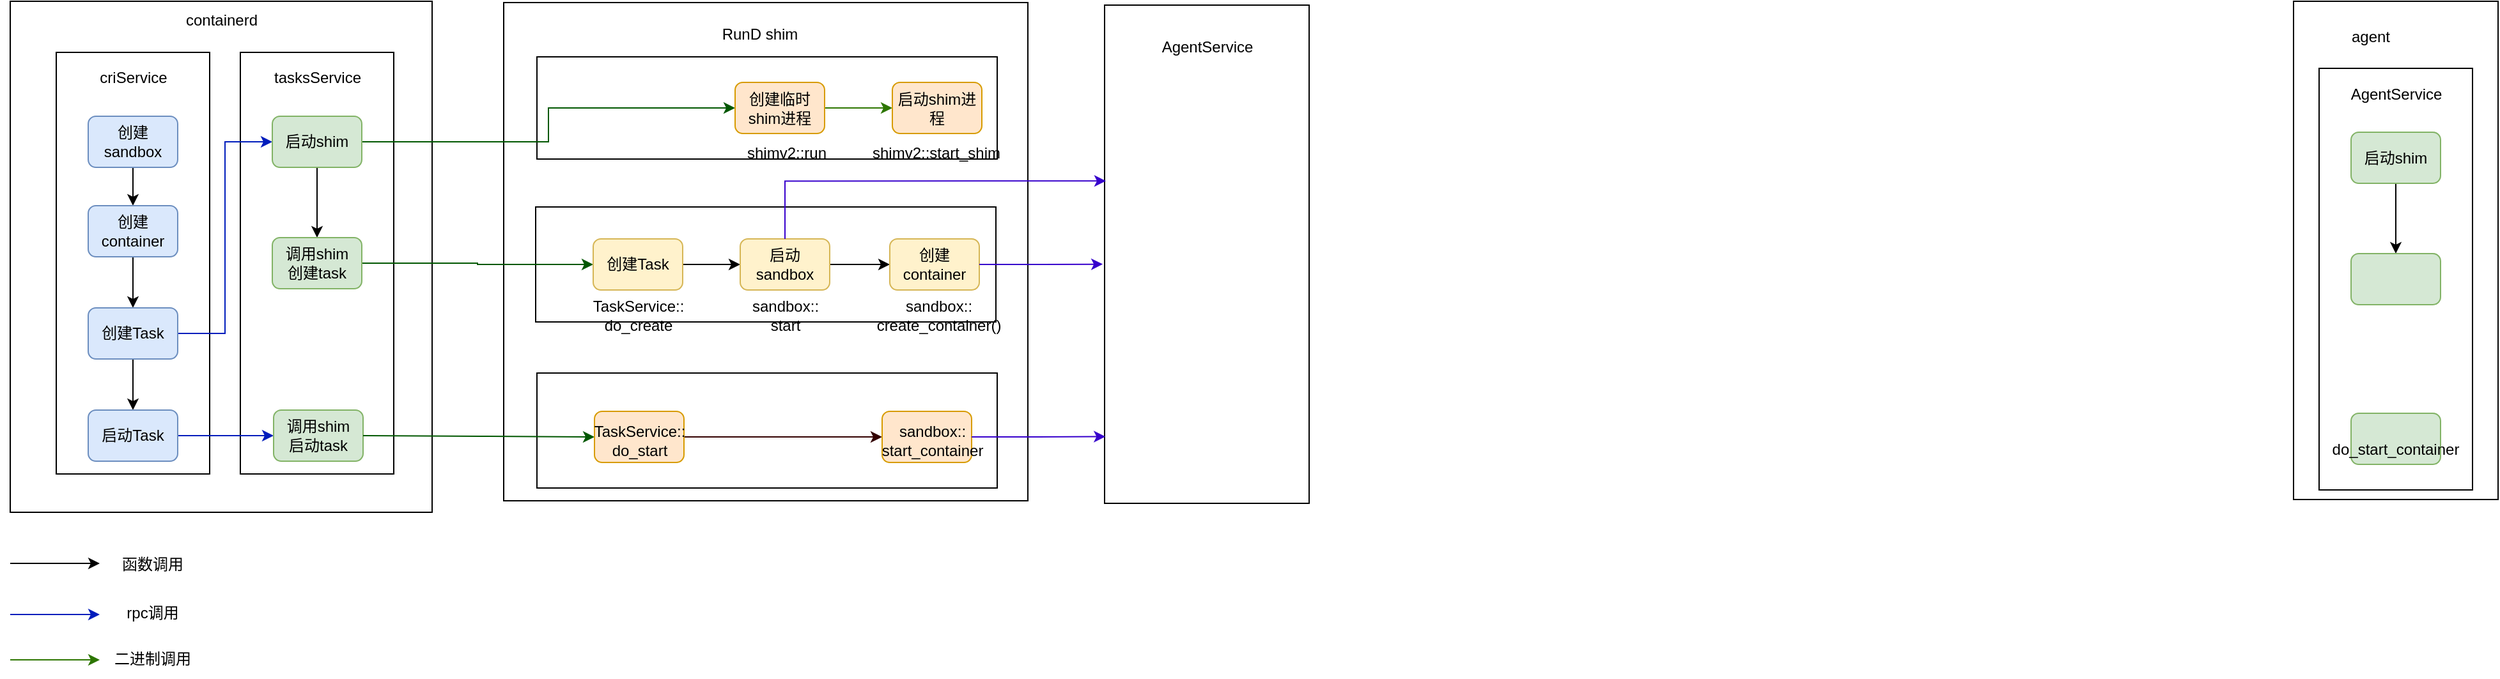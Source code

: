 <mxfile version="24.7.6">
  <diagram name="第 1 页" id="LhU_5w7jMdHVjknMKNqU">
    <mxGraphModel dx="1120" dy="746" grid="1" gridSize="10" guides="1" tooltips="1" connect="1" arrows="1" fold="1" page="1" pageScale="1" pageWidth="827" pageHeight="1169" math="0" shadow="0">
      <root>
        <mxCell id="0" />
        <mxCell id="1" parent="0" />
        <mxCell id="KmjipeR5iiQRehFi-2iJ-23" value="" style="rounded=0;whiteSpace=wrap;html=1;" parent="1" vertex="1">
          <mxGeometry x="500" y="71" width="410" height="390" as="geometry" />
        </mxCell>
        <mxCell id="KmjipeR5iiQRehFi-2iJ-44" value="" style="rounded=0;whiteSpace=wrap;html=1;" parent="1" vertex="1">
          <mxGeometry x="525" y="231" width="360" height="90" as="geometry" />
        </mxCell>
        <mxCell id="KmjipeR5iiQRehFi-2iJ-43" value="" style="rounded=0;whiteSpace=wrap;html=1;" parent="1" vertex="1">
          <mxGeometry x="526" y="113.5" width="360" height="80" as="geometry" />
        </mxCell>
        <mxCell id="KmjipeR5iiQRehFi-2iJ-2" value="" style="rounded=0;whiteSpace=wrap;html=1;" parent="1" vertex="1">
          <mxGeometry x="114" y="70" width="330" height="400" as="geometry" />
        </mxCell>
        <mxCell id="KmjipeR5iiQRehFi-2iJ-3" value="" style="rounded=0;whiteSpace=wrap;html=1;" parent="1" vertex="1">
          <mxGeometry x="150" y="110" width="120" height="330" as="geometry" />
        </mxCell>
        <mxCell id="KmjipeR5iiQRehFi-2iJ-4" value="criService" style="text;html=1;align=center;verticalAlign=middle;resizable=0;points=[];autosize=1;" parent="1" vertex="1">
          <mxGeometry x="175" y="120" width="70" height="20" as="geometry" />
        </mxCell>
        <mxCell id="KmjipeR5iiQRehFi-2iJ-5" value="" style="rounded=0;whiteSpace=wrap;html=1;" parent="1" vertex="1">
          <mxGeometry x="294" y="110" width="120" height="330" as="geometry" />
        </mxCell>
        <mxCell id="KmjipeR5iiQRehFi-2iJ-6" value="tasksService" style="text;html=1;align=center;verticalAlign=middle;resizable=0;points=[];autosize=1;" parent="1" vertex="1">
          <mxGeometry x="314" y="120" width="80" height="20" as="geometry" />
        </mxCell>
        <mxCell id="KmjipeR5iiQRehFi-2iJ-16" style="edgeStyle=orthogonalEdgeStyle;rounded=0;orthogonalLoop=1;jettySize=auto;html=1;exitX=0.5;exitY=1;exitDx=0;exitDy=0;entryX=0.5;entryY=0;entryDx=0;entryDy=0;" parent="1" source="KmjipeR5iiQRehFi-2iJ-7" target="KmjipeR5iiQRehFi-2iJ-8" edge="1">
          <mxGeometry relative="1" as="geometry" />
        </mxCell>
        <mxCell id="KmjipeR5iiQRehFi-2iJ-7" value="创建sandbox" style="rounded=1;whiteSpace=wrap;html=1;fillColor=#dae8fc;strokeColor=#6c8ebf;" parent="1" vertex="1">
          <mxGeometry x="175" y="160" width="70" height="40" as="geometry" />
        </mxCell>
        <mxCell id="KmjipeR5iiQRehFi-2iJ-17" style="edgeStyle=orthogonalEdgeStyle;rounded=0;orthogonalLoop=1;jettySize=auto;html=1;exitX=0.5;exitY=1;exitDx=0;exitDy=0;" parent="1" source="KmjipeR5iiQRehFi-2iJ-8" target="KmjipeR5iiQRehFi-2iJ-9" edge="1">
          <mxGeometry relative="1" as="geometry" />
        </mxCell>
        <mxCell id="KmjipeR5iiQRehFi-2iJ-8" value="创建container" style="rounded=1;whiteSpace=wrap;html=1;fillColor=#dae8fc;strokeColor=#6c8ebf;" parent="1" vertex="1">
          <mxGeometry x="175" y="230" width="70" height="40" as="geometry" />
        </mxCell>
        <mxCell id="KmjipeR5iiQRehFi-2iJ-18" style="edgeStyle=orthogonalEdgeStyle;rounded=0;orthogonalLoop=1;jettySize=auto;html=1;exitX=0.5;exitY=1;exitDx=0;exitDy=0;entryX=0.5;entryY=0;entryDx=0;entryDy=0;" parent="1" source="KmjipeR5iiQRehFi-2iJ-9" target="KmjipeR5iiQRehFi-2iJ-10" edge="1">
          <mxGeometry relative="1" as="geometry" />
        </mxCell>
        <mxCell id="KmjipeR5iiQRehFi-2iJ-19" style="edgeStyle=orthogonalEdgeStyle;rounded=0;orthogonalLoop=1;jettySize=auto;html=1;exitX=1;exitY=0.5;exitDx=0;exitDy=0;entryX=0;entryY=0.5;entryDx=0;entryDy=0;strokeColor=#001DBC;fillColor=#0050ef;" parent="1" source="KmjipeR5iiQRehFi-2iJ-9" target="KmjipeR5iiQRehFi-2iJ-11" edge="1">
          <mxGeometry relative="1" as="geometry" />
        </mxCell>
        <mxCell id="KmjipeR5iiQRehFi-2iJ-9" value="创建Task" style="rounded=1;whiteSpace=wrap;html=1;fillColor=#dae8fc;strokeColor=#6c8ebf;" parent="1" vertex="1">
          <mxGeometry x="175" y="310" width="70" height="40" as="geometry" />
        </mxCell>
        <mxCell id="KmjipeR5iiQRehFi-2iJ-22" style="edgeStyle=orthogonalEdgeStyle;rounded=0;orthogonalLoop=1;jettySize=auto;html=1;exitX=1;exitY=0.5;exitDx=0;exitDy=0;entryX=0;entryY=0.5;entryDx=0;entryDy=0;strokeColor=#001DBC;fillColor=#0050ef;" parent="1" source="KmjipeR5iiQRehFi-2iJ-10" target="KmjipeR5iiQRehFi-2iJ-13" edge="1">
          <mxGeometry relative="1" as="geometry">
            <Array as="points">
              <mxPoint x="280" y="410" />
              <mxPoint x="280" y="410" />
            </Array>
          </mxGeometry>
        </mxCell>
        <mxCell id="KmjipeR5iiQRehFi-2iJ-10" value="启动Task" style="rounded=1;whiteSpace=wrap;html=1;fillColor=#dae8fc;strokeColor=#6c8ebf;" parent="1" vertex="1">
          <mxGeometry x="175" y="390" width="70" height="40" as="geometry" />
        </mxCell>
        <mxCell id="KmjipeR5iiQRehFi-2iJ-20" style="edgeStyle=orthogonalEdgeStyle;rounded=0;orthogonalLoop=1;jettySize=auto;html=1;exitX=0.5;exitY=1;exitDx=0;exitDy=0;entryX=0.5;entryY=0;entryDx=0;entryDy=0;" parent="1" source="KmjipeR5iiQRehFi-2iJ-11" target="KmjipeR5iiQRehFi-2iJ-12" edge="1">
          <mxGeometry relative="1" as="geometry" />
        </mxCell>
        <mxCell id="KmjipeR5iiQRehFi-2iJ-40" style="edgeStyle=orthogonalEdgeStyle;rounded=0;orthogonalLoop=1;jettySize=auto;html=1;exitX=1;exitY=0.5;exitDx=0;exitDy=0;fillColor=#008a00;strokeColor=#005700;" parent="1" source="KmjipeR5iiQRehFi-2iJ-11" target="KmjipeR5iiQRehFi-2iJ-25" edge="1">
          <mxGeometry relative="1" as="geometry" />
        </mxCell>
        <mxCell id="KmjipeR5iiQRehFi-2iJ-11" value="启动shim" style="rounded=1;whiteSpace=wrap;html=1;fillColor=#d5e8d4;strokeColor=#82b366;" parent="1" vertex="1">
          <mxGeometry x="319" y="160" width="70" height="40" as="geometry" />
        </mxCell>
        <mxCell id="KmjipeR5iiQRehFi-2iJ-45" style="edgeStyle=orthogonalEdgeStyle;rounded=0;orthogonalLoop=1;jettySize=auto;html=1;exitX=1;exitY=0.5;exitDx=0;exitDy=0;entryX=0;entryY=0.5;entryDx=0;entryDy=0;fillColor=#008a00;strokeColor=#005700;" parent="1" source="KmjipeR5iiQRehFi-2iJ-12" target="KmjipeR5iiQRehFi-2iJ-28" edge="1">
          <mxGeometry relative="1" as="geometry" />
        </mxCell>
        <mxCell id="KmjipeR5iiQRehFi-2iJ-12" value="调用shim&lt;br&gt;创建task" style="rounded=1;whiteSpace=wrap;html=1;fillColor=#d5e8d4;strokeColor=#82b366;" parent="1" vertex="1">
          <mxGeometry x="319" y="255" width="70" height="40" as="geometry" />
        </mxCell>
        <mxCell id="KmjipeR5iiQRehFi-2iJ-13" value="调用shim&lt;br&gt;启动task" style="rounded=1;whiteSpace=wrap;html=1;fillColor=#d5e8d4;strokeColor=#82b366;" parent="1" vertex="1">
          <mxGeometry x="320" y="390" width="70" height="40" as="geometry" />
        </mxCell>
        <mxCell id="KmjipeR5iiQRehFi-2iJ-14" value="containerd" style="text;html=1;align=center;verticalAlign=middle;resizable=0;points=[];autosize=1;strokeColor=none;fillColor=none;" parent="1" vertex="1">
          <mxGeometry x="239" y="70" width="80" height="30" as="geometry" />
        </mxCell>
        <mxCell id="KmjipeR5iiQRehFi-2iJ-24" value="RunD shim" style="text;html=1;align=center;verticalAlign=middle;resizable=0;points=[];autosize=1;strokeColor=none;fillColor=none;" parent="1" vertex="1">
          <mxGeometry x="660" y="81" width="80" height="30" as="geometry" />
        </mxCell>
        <mxCell id="KmjipeR5iiQRehFi-2iJ-41" style="edgeStyle=orthogonalEdgeStyle;rounded=0;orthogonalLoop=1;jettySize=auto;html=1;exitX=1;exitY=0.5;exitDx=0;exitDy=0;entryX=0;entryY=0.5;entryDx=0;entryDy=0;fillColor=#60a917;strokeColor=#2D7600;" parent="1" source="KmjipeR5iiQRehFi-2iJ-25" target="KmjipeR5iiQRehFi-2iJ-27" edge="1">
          <mxGeometry relative="1" as="geometry">
            <mxPoint x="676" y="153.5" as="targetPoint" />
          </mxGeometry>
        </mxCell>
        <mxCell id="KmjipeR5iiQRehFi-2iJ-25" value="创建临时shim进程" style="rounded=1;whiteSpace=wrap;html=1;fillColor=#ffe6cc;strokeColor=#d79b00;" parent="1" vertex="1">
          <mxGeometry x="681" y="133.5" width="70" height="40" as="geometry" />
        </mxCell>
        <mxCell id="KmjipeR5iiQRehFi-2iJ-27" value="启动shim进程" style="rounded=1;whiteSpace=wrap;html=1;fillColor=#ffe6cc;strokeColor=#d79b00;" parent="1" vertex="1">
          <mxGeometry x="804" y="133.5" width="70" height="40" as="geometry" />
        </mxCell>
        <mxCell id="KmjipeR5iiQRehFi-2iJ-46" style="edgeStyle=orthogonalEdgeStyle;rounded=0;orthogonalLoop=1;jettySize=auto;html=1;exitX=1;exitY=0.5;exitDx=0;exitDy=0;entryX=0;entryY=0.5;entryDx=0;entryDy=0;" parent="1" source="KmjipeR5iiQRehFi-2iJ-28" target="KmjipeR5iiQRehFi-2iJ-33" edge="1">
          <mxGeometry relative="1" as="geometry" />
        </mxCell>
        <mxCell id="KmjipeR5iiQRehFi-2iJ-28" value="创建Task" style="rounded=1;whiteSpace=wrap;html=1;fillColor=#fff2cc;strokeColor=#d6b656;" parent="1" vertex="1">
          <mxGeometry x="570" y="256" width="70" height="40" as="geometry" />
        </mxCell>
        <mxCell id="KmjipeR5iiQRehFi-2iJ-47" style="edgeStyle=orthogonalEdgeStyle;rounded=0;orthogonalLoop=1;jettySize=auto;html=1;exitX=1;exitY=0.5;exitDx=0;exitDy=0;" parent="1" source="KmjipeR5iiQRehFi-2iJ-33" target="KmjipeR5iiQRehFi-2iJ-34" edge="1">
          <mxGeometry relative="1" as="geometry" />
        </mxCell>
        <mxCell id="KmjipeR5iiQRehFi-2iJ-33" value="启动sandbox" style="rounded=1;whiteSpace=wrap;html=1;fillColor=#fff2cc;strokeColor=#d6b656;" parent="1" vertex="1">
          <mxGeometry x="685" y="256" width="70" height="40" as="geometry" />
        </mxCell>
        <mxCell id="KmjipeR5iiQRehFi-2iJ-34" value="创建container" style="rounded=1;whiteSpace=wrap;html=1;fillColor=#fff2cc;strokeColor=#d6b656;" parent="1" vertex="1">
          <mxGeometry x="802" y="256" width="70" height="40" as="geometry" />
        </mxCell>
        <mxCell id="Ce19-M33MyNlMO0xDM5_-1" value="" style="endArrow=classic;html=1;rounded=0;" edge="1" parent="1">
          <mxGeometry width="50" height="50" relative="1" as="geometry">
            <mxPoint x="114" y="510" as="sourcePoint" />
            <mxPoint x="184" y="510" as="targetPoint" />
          </mxGeometry>
        </mxCell>
        <mxCell id="Ce19-M33MyNlMO0xDM5_-2" value="函数调用" style="text;html=1;align=center;verticalAlign=middle;resizable=0;points=[];autosize=1;strokeColor=none;fillColor=none;" vertex="1" parent="1">
          <mxGeometry x="190" y="496" width="70" height="30" as="geometry" />
        </mxCell>
        <mxCell id="Ce19-M33MyNlMO0xDM5_-3" value="" style="endArrow=classic;html=1;rounded=0;fillColor=#0050ef;strokeColor=#001DBC;" edge="1" parent="1">
          <mxGeometry width="50" height="50" relative="1" as="geometry">
            <mxPoint x="114" y="550" as="sourcePoint" />
            <mxPoint x="184" y="550" as="targetPoint" />
          </mxGeometry>
        </mxCell>
        <mxCell id="Ce19-M33MyNlMO0xDM5_-4" value="rpc调用" style="text;html=1;align=center;verticalAlign=middle;resizable=0;points=[];autosize=1;strokeColor=none;fillColor=none;" vertex="1" parent="1">
          <mxGeometry x="195" y="534" width="60" height="30" as="geometry" />
        </mxCell>
        <mxCell id="Ce19-M33MyNlMO0xDM5_-5" value="" style="endArrow=classic;html=1;rounded=0;fillColor=#60a917;strokeColor=#2D7600;" edge="1" parent="1">
          <mxGeometry width="50" height="50" relative="1" as="geometry">
            <mxPoint x="114" y="585.5" as="sourcePoint" />
            <mxPoint x="184" y="585.5" as="targetPoint" />
          </mxGeometry>
        </mxCell>
        <mxCell id="Ce19-M33MyNlMO0xDM5_-6" value="二进制调用" style="text;html=1;align=center;verticalAlign=middle;resizable=0;points=[];autosize=1;strokeColor=none;fillColor=none;" vertex="1" parent="1">
          <mxGeometry x="185" y="569.5" width="80" height="30" as="geometry" />
        </mxCell>
        <mxCell id="Ce19-M33MyNlMO0xDM5_-7" value="shimv2::run" style="text;html=1;align=center;verticalAlign=middle;resizable=0;points=[];autosize=1;strokeColor=none;fillColor=none;" vertex="1" parent="1">
          <mxGeometry x="676" y="173.5" width="90" height="30" as="geometry" />
        </mxCell>
        <mxCell id="Ce19-M33MyNlMO0xDM5_-8" value="shimv2::start_shim" style="text;html=1;align=center;verticalAlign=middle;resizable=0;points=[];autosize=1;strokeColor=none;fillColor=none;" vertex="1" parent="1">
          <mxGeometry x="778" y="173.5" width="120" height="30" as="geometry" />
        </mxCell>
        <mxCell id="Ce19-M33MyNlMO0xDM5_-10" value="TaskService::&lt;div&gt;do_create&lt;/div&gt;" style="text;html=1;align=center;verticalAlign=middle;resizable=0;points=[];autosize=1;strokeColor=none;fillColor=none;" vertex="1" parent="1">
          <mxGeometry x="560" y="296" width="90" height="40" as="geometry" />
        </mxCell>
        <mxCell id="Ce19-M33MyNlMO0xDM5_-11" value="sandbox::&lt;div&gt;start&lt;/div&gt;" style="text;html=1;align=center;verticalAlign=middle;resizable=0;points=[];autosize=1;strokeColor=none;fillColor=none;" vertex="1" parent="1">
          <mxGeometry x="680" y="296" width="80" height="40" as="geometry" />
        </mxCell>
        <mxCell id="Ce19-M33MyNlMO0xDM5_-12" value="sandbox::&lt;div&gt;create_container()&lt;/div&gt;" style="text;html=1;align=center;verticalAlign=middle;resizable=0;points=[];autosize=1;strokeColor=none;fillColor=none;" vertex="1" parent="1">
          <mxGeometry x="780" y="296" width="120" height="40" as="geometry" />
        </mxCell>
        <mxCell id="Ce19-M33MyNlMO0xDM5_-13" value="" style="rounded=0;whiteSpace=wrap;html=1;" vertex="1" parent="1">
          <mxGeometry x="526" y="361" width="360" height="90" as="geometry" />
        </mxCell>
        <mxCell id="Ce19-M33MyNlMO0xDM5_-14" style="edgeStyle=orthogonalEdgeStyle;rounded=0;orthogonalLoop=1;jettySize=auto;html=1;exitX=1;exitY=0.5;exitDx=0;exitDy=0;fillColor=#008a00;strokeColor=#005700;" edge="1" parent="1" target="Ce19-M33MyNlMO0xDM5_-16">
          <mxGeometry relative="1" as="geometry">
            <mxPoint x="390" y="410" as="sourcePoint" />
          </mxGeometry>
        </mxCell>
        <mxCell id="Ce19-M33MyNlMO0xDM5_-15" style="edgeStyle=orthogonalEdgeStyle;rounded=0;orthogonalLoop=1;jettySize=auto;html=1;exitX=1;exitY=0.5;exitDx=0;exitDy=0;entryX=0;entryY=0.5;entryDx=0;entryDy=0;fillColor=#60a917;strokeColor=#330000;" edge="1" parent="1" source="Ce19-M33MyNlMO0xDM5_-16" target="Ce19-M33MyNlMO0xDM5_-17">
          <mxGeometry relative="1" as="geometry">
            <mxPoint x="676" y="411" as="targetPoint" />
          </mxGeometry>
        </mxCell>
        <mxCell id="Ce19-M33MyNlMO0xDM5_-16" value="" style="rounded=1;whiteSpace=wrap;html=1;fillColor=#ffe6cc;strokeColor=#d79b00;" vertex="1" parent="1">
          <mxGeometry x="571" y="391" width="70" height="40" as="geometry" />
        </mxCell>
        <mxCell id="Ce19-M33MyNlMO0xDM5_-17" value="" style="rounded=1;whiteSpace=wrap;html=1;fillColor=#ffe6cc;strokeColor=#d79b00;" vertex="1" parent="1">
          <mxGeometry x="796" y="391" width="70" height="40" as="geometry" />
        </mxCell>
        <mxCell id="Ce19-M33MyNlMO0xDM5_-18" value="TaskService::&lt;div&gt;do_start&lt;/div&gt;" style="text;html=1;align=center;verticalAlign=middle;resizable=0;points=[];autosize=1;strokeColor=none;fillColor=none;" vertex="1" parent="1">
          <mxGeometry x="561" y="393.5" width="90" height="40" as="geometry" />
        </mxCell>
        <mxCell id="Ce19-M33MyNlMO0xDM5_-19" value="sandbox::&lt;div&gt;start_container&lt;/div&gt;" style="text;html=1;align=center;verticalAlign=middle;resizable=0;points=[];autosize=1;strokeColor=none;fillColor=none;" vertex="1" parent="1">
          <mxGeometry x="785" y="393.5" width="100" height="40" as="geometry" />
        </mxCell>
        <mxCell id="Ce19-M33MyNlMO0xDM5_-27" value="" style="rounded=0;whiteSpace=wrap;html=1;" vertex="1" parent="1">
          <mxGeometry x="1900" y="70" width="160" height="390" as="geometry" />
        </mxCell>
        <mxCell id="Ce19-M33MyNlMO0xDM5_-30" value="agent" style="text;html=1;align=center;verticalAlign=middle;resizable=0;points=[];autosize=1;strokeColor=none;fillColor=none;" vertex="1" parent="1">
          <mxGeometry x="1935" y="82.5" width="50" height="30" as="geometry" />
        </mxCell>
        <mxCell id="Ce19-M33MyNlMO0xDM5_-56" value="" style="rounded=0;whiteSpace=wrap;html=1;" vertex="1" parent="1">
          <mxGeometry x="1920" y="122.5" width="120" height="330" as="geometry" />
        </mxCell>
        <mxCell id="Ce19-M33MyNlMO0xDM5_-57" value="AgentService" style="text;html=1;align=center;verticalAlign=middle;resizable=0;points=[];autosize=1;" vertex="1" parent="1">
          <mxGeometry x="1935" y="127.5" width="90" height="30" as="geometry" />
        </mxCell>
        <mxCell id="Ce19-M33MyNlMO0xDM5_-58" style="edgeStyle=orthogonalEdgeStyle;rounded=0;orthogonalLoop=1;jettySize=auto;html=1;exitX=0.5;exitY=1;exitDx=0;exitDy=0;entryX=0.5;entryY=0;entryDx=0;entryDy=0;" edge="1" parent="1" source="Ce19-M33MyNlMO0xDM5_-59" target="Ce19-M33MyNlMO0xDM5_-60">
          <mxGeometry relative="1" as="geometry" />
        </mxCell>
        <mxCell id="Ce19-M33MyNlMO0xDM5_-59" value="启动shim" style="rounded=1;whiteSpace=wrap;html=1;fillColor=#d5e8d4;strokeColor=#82b366;" vertex="1" parent="1">
          <mxGeometry x="1945" y="172.5" width="70" height="40" as="geometry" />
        </mxCell>
        <mxCell id="Ce19-M33MyNlMO0xDM5_-60" value="" style="rounded=1;whiteSpace=wrap;html=1;fillColor=#d5e8d4;strokeColor=#82b366;" vertex="1" parent="1">
          <mxGeometry x="1945" y="267.5" width="70" height="40" as="geometry" />
        </mxCell>
        <mxCell id="Ce19-M33MyNlMO0xDM5_-61" value="&lt;br class=&quot;Apple-interchange-newline&quot;&gt;do_start_container&lt;div&gt;&lt;/div&gt;" style="rounded=1;whiteSpace=wrap;html=1;fillColor=#d5e8d4;strokeColor=#82b366;" vertex="1" parent="1">
          <mxGeometry x="1945" y="392.5" width="70" height="40" as="geometry" />
        </mxCell>
        <mxCell id="Ce19-M33MyNlMO0xDM5_-62" value="" style="rounded=0;whiteSpace=wrap;html=1;" vertex="1" parent="1">
          <mxGeometry x="970" y="73" width="160" height="390" as="geometry" />
        </mxCell>
        <mxCell id="Ce19-M33MyNlMO0xDM5_-63" value="AgentService" style="text;html=1;align=center;verticalAlign=middle;resizable=0;points=[];autosize=1;strokeColor=none;fillColor=none;" vertex="1" parent="1">
          <mxGeometry x="1005" y="91" width="90" height="30" as="geometry" />
        </mxCell>
        <mxCell id="Ce19-M33MyNlMO0xDM5_-71" style="edgeStyle=orthogonalEdgeStyle;rounded=0;orthogonalLoop=1;jettySize=auto;html=1;exitX=1;exitY=0.5;exitDx=0;exitDy=0;entryX=-0.009;entryY=0.52;entryDx=0;entryDy=0;entryPerimeter=0;fillColor=#6a00ff;strokeColor=#3700CC;" edge="1" parent="1" source="KmjipeR5iiQRehFi-2iJ-34" target="Ce19-M33MyNlMO0xDM5_-62">
          <mxGeometry relative="1" as="geometry" />
        </mxCell>
        <mxCell id="Ce19-M33MyNlMO0xDM5_-72" style="edgeStyle=orthogonalEdgeStyle;rounded=0;orthogonalLoop=1;jettySize=auto;html=1;exitX=1;exitY=0.5;exitDx=0;exitDy=0;entryX=0.004;entryY=0.866;entryDx=0;entryDy=0;entryPerimeter=0;fillColor=#6a00ff;strokeColor=#3700CC;" edge="1" parent="1" source="Ce19-M33MyNlMO0xDM5_-17" target="Ce19-M33MyNlMO0xDM5_-62">
          <mxGeometry relative="1" as="geometry" />
        </mxCell>
        <mxCell id="Ce19-M33MyNlMO0xDM5_-74" style="edgeStyle=orthogonalEdgeStyle;rounded=0;orthogonalLoop=1;jettySize=auto;html=1;exitX=0.5;exitY=0;exitDx=0;exitDy=0;entryX=0.006;entryY=0.353;entryDx=0;entryDy=0;entryPerimeter=0;fillColor=#6a00ff;strokeColor=#3700CC;" edge="1" parent="1" source="KmjipeR5iiQRehFi-2iJ-33" target="Ce19-M33MyNlMO0xDM5_-62">
          <mxGeometry relative="1" as="geometry" />
        </mxCell>
      </root>
    </mxGraphModel>
  </diagram>
</mxfile>
